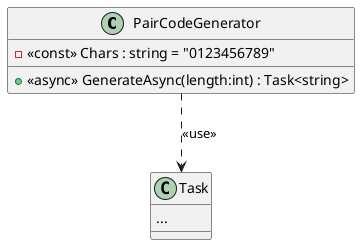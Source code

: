 @startuml
class PairCodeGenerator {
    - <<const>> Chars : string = "0123456789"
    + <<async>> GenerateAsync(length:int) : Task<string>
}
class Task {
...
}
PairCodeGenerator ..> Task: <<use>>
@enduml
